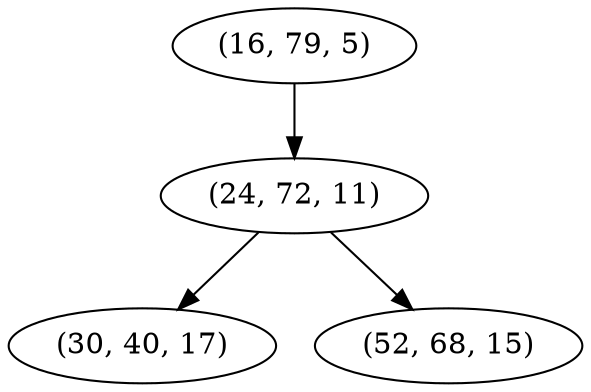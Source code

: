 digraph tree {
    "(16, 79, 5)";
    "(24, 72, 11)";
    "(30, 40, 17)";
    "(52, 68, 15)";
    "(16, 79, 5)" -> "(24, 72, 11)";
    "(24, 72, 11)" -> "(30, 40, 17)";
    "(24, 72, 11)" -> "(52, 68, 15)";
}
